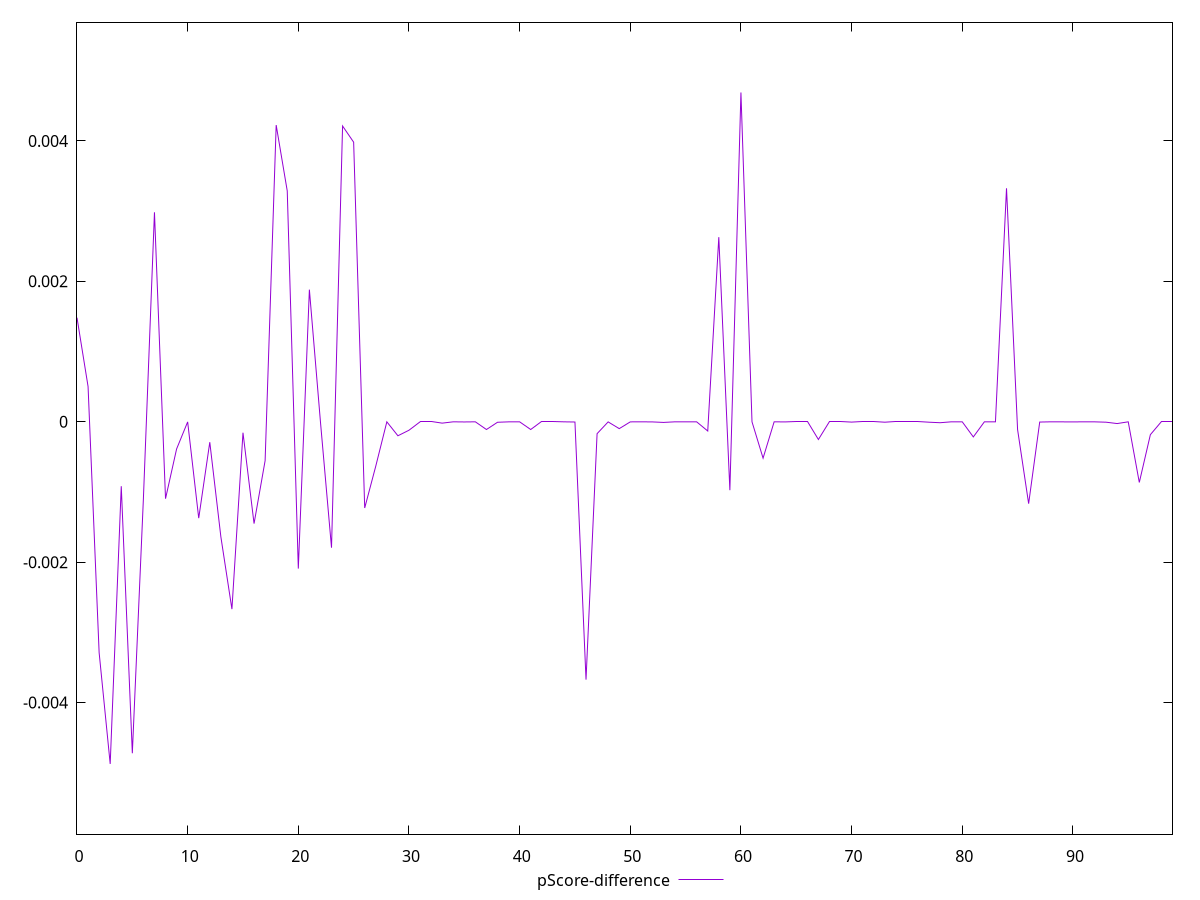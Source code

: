 reset

$pScoreDifference <<EOF
0 0.0014823636871554857
1 0.0005018386019959298
2 -0.0032884518987843503
3 -0.004873946527100825
4 -0.0009181849747221804
5 -0.004721908699459543
6 -0.0010955790980251567
7 0.0029842645953355174
8 -0.0010955790980251567
9 -0.00038769426106743943
10 -0.0000017519278445732311
11 -0.0013730099310635957
12 -0.0002909876340285722
13 -0.001637740988227443
14 -0.0026687281166093424
15 -0.00015588536772814798
16 -0.0014502952832327054
17 -0.0005542546369290413
18 0.004226385891305751
19 0.003288124740127296
20 -0.0020910155664141117
21 0.0018824378673559794
22 -6.619511143668433e-7
23 -0.0017940531012803351
24 0.004213241125337497
25 0.003982654931979024
26 -0.0012281422996034408
27 -0.0006318674882397346
28 -6.619511143668433e-7
29 -0.00019940913804816773
30 -0.0001205244174697917
31 -6.619511143668433e-7
32 -6.619511143668433e-7
33 -0.000019447402657135626
34 -6.619511143668433e-7
35 -0.0000025688024520853503
36 -6.619511143668433e-7
37 -0.00011033426445239414
38 -0.00000709670988663369
39 -0.0000011713012326719507
40 -6.619511143668433e-7
41 -0.00011033426445239414
42 -6.619511143668433e-7
43 -6.619511143668433e-7
44 -8.438010603573076e-7
45 -0.000003484364625494507
46 -0.0036735920645689646
47 -0.00016942154960719602
48 -0.0000017519278445732311
49 -0.00009787002744154893
50 -0.0000015017039896036977
51 -6.619511143668433e-7
52 -0.0000020816822585700834
53 -0.000009259440834741284
54 -0.0000010679942934466169
55 -6.619511143668433e-7
56 -0.0000013426227257751222
57 -0.00013148332345902514
58 0.0026299203108888225
59 -0.0009745772217075732
60 0.004690428131407187
61 -6.619511143668433e-7
62 -0.0005184327939937727
63 -6.619511143668433e-7
64 -0.0000020816822585700834
65 -6.619511143668433e-7
66 -6.619511143668433e-7
67 -0.0002524629682210122
68 -6.619511143668433e-7
69 -6.619511143668433e-7
70 -0.0000046700486160400345
71 -6.619511143668433e-7
72 -6.619511143668433e-7
73 -0.000006189251727350964
74 -6.619511143668433e-7
75 -6.619511143668433e-7
76 -6.619511143668433e-7
77 -0.000006189251727350964
78 -0.000013554000291460255
79 -8.438010603573076e-7
80 -6.619511143668433e-7
81 -0.00021596346544150435
82 -6.619511143668433e-7
83 -0.0000011713012326719507
84 0.003326009166034538
85 -0.00011033426445239414
86 -0.0011665149524131557
87 -0.000004039723237592163
88 -6.619511143668433e-7
89 -0.0000011713012326719507
90 -0.0000020816822585700834
91 -6.619511143668433e-7
92 -0.0000011713012326719507
93 -0.000006189251727350964
94 -0.00002542432632235414
95 -6.619511143668433e-7
96 -0.0008644134801543135
97 -0.0001839125961414778
98 -6.619511143668433e-7
99 -6.619511143668433e-7
EOF

set key outside below
set xrange [0:99]
set yrange [-0.005873946527100825:0.005690428131407187]
set trange [-0.005873946527100825:0.005690428131407187]
set terminal svg size 640, 500 enhanced background rgb 'white'
set output "report_00026_2021-02-22T21:38:55.199Z/estimated-input-latency/samples/pages/pScore-difference/values.svg"

plot $pScoreDifference title "pScore-difference" with line

reset
